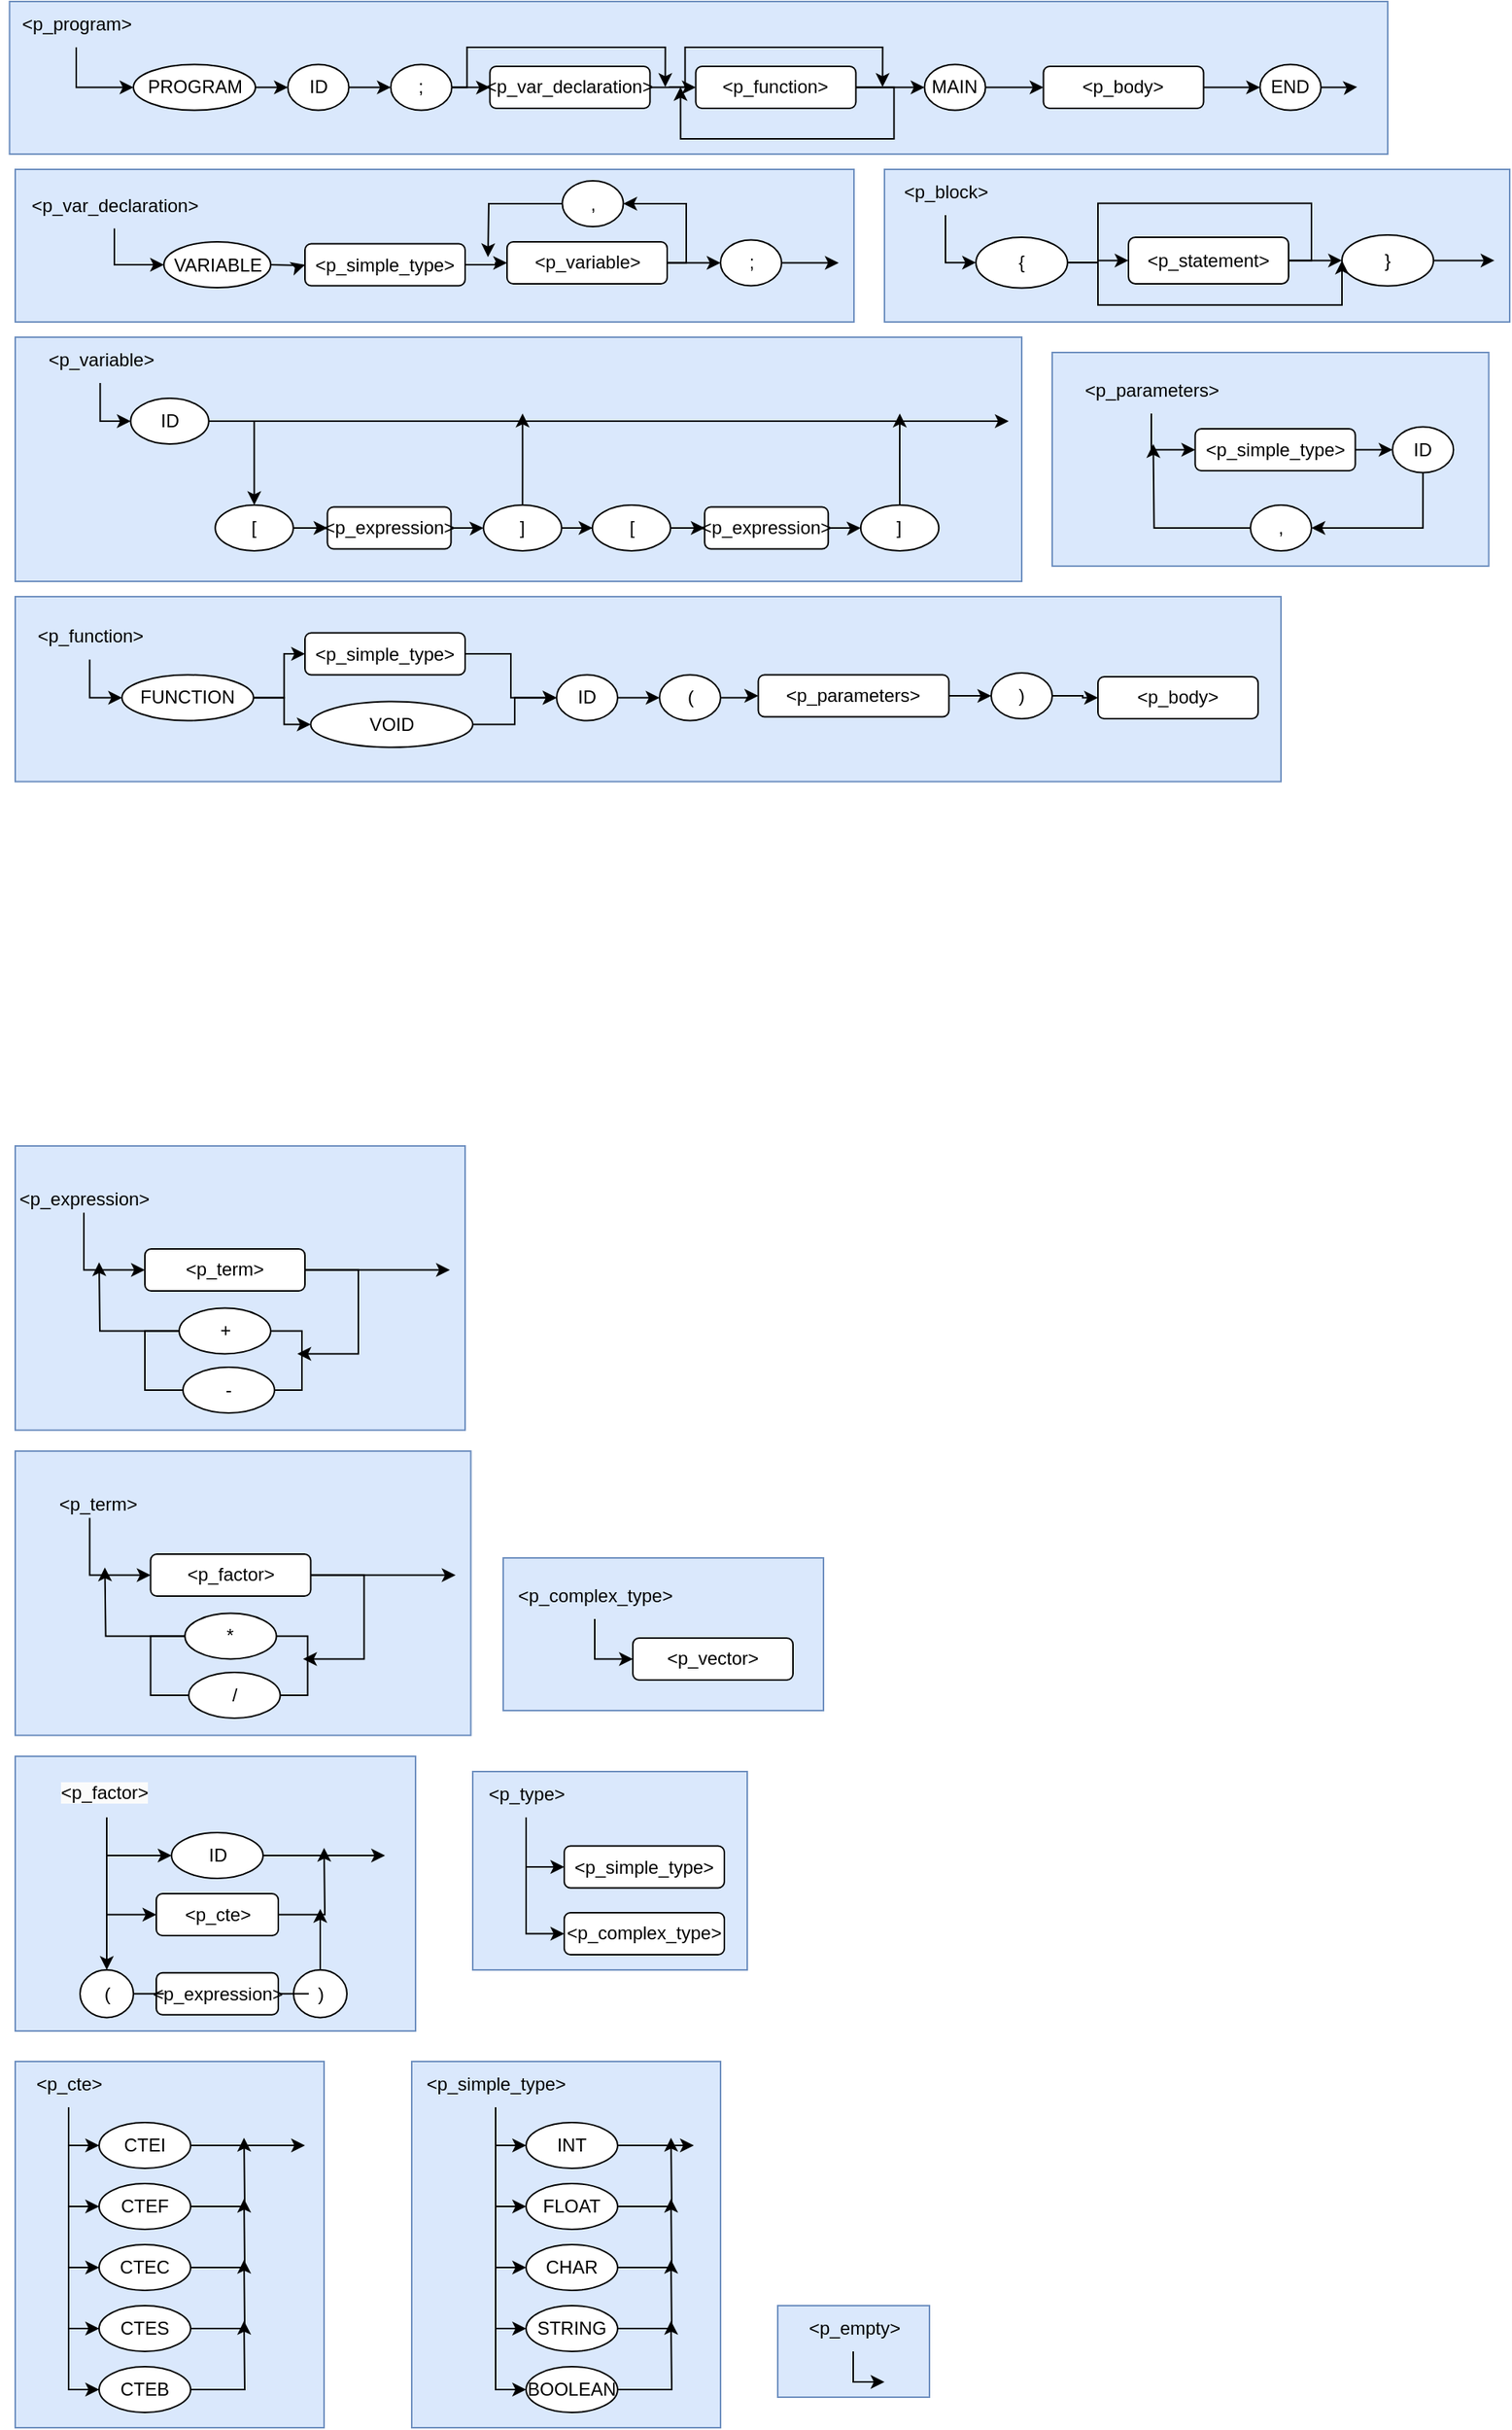 <mxfile version="21.2.1" type="device">
  <diagram name="Page-1" id="PkPkcPsdm3YvoPZqW9ZE">
    <mxGraphModel dx="4104" dy="1227" grid="1" gridSize="10" guides="1" tooltips="1" connect="1" arrows="1" fold="1" page="1" pageScale="1" pageWidth="1200" pageHeight="1600" math="0" shadow="0">
      <root>
        <mxCell id="0" />
        <mxCell id="1" parent="0" />
        <mxCell id="wgL369HM5ECdO7fE-a8m-311" value="" style="group" parent="1" vertex="1" connectable="0">
          <mxGeometry x="-2380" y="1160" width="262.5" height="180" as="geometry" />
        </mxCell>
        <mxCell id="wgL369HM5ECdO7fE-a8m-309" value="" style="rounded=0;whiteSpace=wrap;html=1;fillColor=#dae8fc;strokeColor=#6c8ebf;" parent="wgL369HM5ECdO7fE-a8m-311" vertex="1">
          <mxGeometry width="262.5" height="180" as="geometry" />
        </mxCell>
        <mxCell id="wgL369HM5ECdO7fE-a8m-200" value="(" style="ellipse;whiteSpace=wrap;html=1;" parent="wgL369HM5ECdO7fE-a8m-311" vertex="1">
          <mxGeometry x="42.5" y="140" width="35" height="31.25" as="geometry" />
        </mxCell>
        <mxCell id="wgL369HM5ECdO7fE-a8m-256" style="edgeStyle=orthogonalEdgeStyle;rounded=0;orthogonalLoop=1;jettySize=auto;html=1;" parent="wgL369HM5ECdO7fE-a8m-311" source="wgL369HM5ECdO7fE-a8m-220" target="wgL369HM5ECdO7fE-a8m-200" edge="1">
          <mxGeometry relative="1" as="geometry" />
        </mxCell>
        <mxCell id="wgL369HM5ECdO7fE-a8m-220" value="&lt;span style=&quot;color: rgb(0, 0, 0); font-family: Helvetica; font-size: 12px; font-style: normal; font-variant-ligatures: normal; font-variant-caps: normal; font-weight: 400; letter-spacing: normal; orphans: 2; text-align: center; text-indent: 0px; text-transform: none; widows: 2; word-spacing: 0px; -webkit-text-stroke-width: 0px; background-color: rgb(251, 251, 251); text-decoration-thickness: initial; text-decoration-style: initial; text-decoration-color: initial; float: none; display: inline !important;&quot;&gt;&amp;lt;p_factor&amp;gt;&lt;/span&gt;" style="text;whiteSpace=wrap;html=1;" parent="wgL369HM5ECdO7fE-a8m-311" vertex="1">
          <mxGeometry x="27.5" y="10" width="65" height="30" as="geometry" />
        </mxCell>
        <mxCell id="wgL369HM5ECdO7fE-a8m-263" style="edgeStyle=orthogonalEdgeStyle;rounded=0;orthogonalLoop=1;jettySize=auto;html=1;" parent="wgL369HM5ECdO7fE-a8m-311" source="wgL369HM5ECdO7fE-a8m-222" edge="1">
          <mxGeometry relative="1" as="geometry">
            <mxPoint x="202.5" y="60" as="targetPoint" />
          </mxGeometry>
        </mxCell>
        <mxCell id="wgL369HM5ECdO7fE-a8m-222" value="&amp;lt;p_cte&amp;gt;" style="rounded=1;whiteSpace=wrap;html=1;" parent="wgL369HM5ECdO7fE-a8m-311" vertex="1">
          <mxGeometry x="92.5" y="90" width="80" height="27.5" as="geometry" />
        </mxCell>
        <mxCell id="wgL369HM5ECdO7fE-a8m-224" style="edgeStyle=orthogonalEdgeStyle;rounded=0;orthogonalLoop=1;jettySize=auto;html=1;entryX=0;entryY=0.5;entryDx=0;entryDy=0;" parent="wgL369HM5ECdO7fE-a8m-311" source="wgL369HM5ECdO7fE-a8m-220" target="wgL369HM5ECdO7fE-a8m-222" edge="1">
          <mxGeometry relative="1" as="geometry" />
        </mxCell>
        <mxCell id="wgL369HM5ECdO7fE-a8m-251" style="edgeStyle=orthogonalEdgeStyle;rounded=0;orthogonalLoop=1;jettySize=auto;html=1;" parent="wgL369HM5ECdO7fE-a8m-311" source="wgL369HM5ECdO7fE-a8m-247" edge="1">
          <mxGeometry relative="1" as="geometry">
            <mxPoint x="242.5" y="65" as="targetPoint" />
          </mxGeometry>
        </mxCell>
        <mxCell id="wgL369HM5ECdO7fE-a8m-247" value="ID" style="ellipse;whiteSpace=wrap;html=1;" parent="wgL369HM5ECdO7fE-a8m-311" vertex="1">
          <mxGeometry x="102.5" y="50" width="60" height="30" as="geometry" />
        </mxCell>
        <mxCell id="wgL369HM5ECdO7fE-a8m-248" style="edgeStyle=orthogonalEdgeStyle;rounded=0;orthogonalLoop=1;jettySize=auto;html=1;exitX=0.5;exitY=1;exitDx=0;exitDy=0;entryX=0;entryY=0.5;entryDx=0;entryDy=0;" parent="wgL369HM5ECdO7fE-a8m-311" source="wgL369HM5ECdO7fE-a8m-220" target="wgL369HM5ECdO7fE-a8m-247" edge="1">
          <mxGeometry relative="1" as="geometry" />
        </mxCell>
        <mxCell id="wgL369HM5ECdO7fE-a8m-249" value="&amp;lt;p_expression&amp;gt;" style="rounded=1;whiteSpace=wrap;html=1;" parent="wgL369HM5ECdO7fE-a8m-311" vertex="1">
          <mxGeometry x="92.5" y="141.88" width="80" height="27.5" as="geometry" />
        </mxCell>
        <mxCell id="wgL369HM5ECdO7fE-a8m-257" style="edgeStyle=orthogonalEdgeStyle;rounded=0;orthogonalLoop=1;jettySize=auto;html=1;entryX=0;entryY=0.5;entryDx=0;entryDy=0;endArrow=none;endFill=0;" parent="wgL369HM5ECdO7fE-a8m-311" source="wgL369HM5ECdO7fE-a8m-200" target="wgL369HM5ECdO7fE-a8m-249" edge="1">
          <mxGeometry relative="1" as="geometry" />
        </mxCell>
        <mxCell id="wgL369HM5ECdO7fE-a8m-264" style="edgeStyle=orthogonalEdgeStyle;rounded=0;orthogonalLoop=1;jettySize=auto;html=1;" parent="wgL369HM5ECdO7fE-a8m-311" source="wgL369HM5ECdO7fE-a8m-255" edge="1">
          <mxGeometry relative="1" as="geometry">
            <mxPoint x="200" y="100" as="targetPoint" />
          </mxGeometry>
        </mxCell>
        <mxCell id="wgL369HM5ECdO7fE-a8m-255" value=")" style="ellipse;whiteSpace=wrap;html=1;" parent="wgL369HM5ECdO7fE-a8m-311" vertex="1">
          <mxGeometry x="182.5" y="140" width="35" height="31.25" as="geometry" />
        </mxCell>
        <mxCell id="wgL369HM5ECdO7fE-a8m-261" style="edgeStyle=orthogonalEdgeStyle;rounded=0;orthogonalLoop=1;jettySize=auto;html=1;entryX=0;entryY=0.5;entryDx=0;entryDy=0;endArrow=none;endFill=0;" parent="wgL369HM5ECdO7fE-a8m-311" source="wgL369HM5ECdO7fE-a8m-249" target="wgL369HM5ECdO7fE-a8m-255" edge="1">
          <mxGeometry relative="1" as="geometry" />
        </mxCell>
        <mxCell id="HmtyADd9bvggswju7NMW-21" value="" style="group" parent="1" vertex="1" connectable="0">
          <mxGeometry x="-2060" y="1040" width="210" height="120" as="geometry" />
        </mxCell>
        <mxCell id="q9BfA_OA_zZqtC3AqU1K-202" value="" style="whiteSpace=wrap;html=1;fillColor=#dae8fc;strokeColor=#6c8ebf;" vertex="1" parent="HmtyADd9bvggswju7NMW-21">
          <mxGeometry y="-10" width="210" height="100" as="geometry" />
        </mxCell>
        <mxCell id="wgL369HM5ECdO7fE-a8m-115" value="&amp;lt;p_complex_type&amp;gt;" style="text;html=1;align=center;verticalAlign=middle;resizable=0;points=[];autosize=1;strokeColor=none;fillColor=none;" parent="HmtyADd9bvggswju7NMW-21" vertex="1">
          <mxGeometry width="120" height="30" as="geometry" />
        </mxCell>
        <mxCell id="wgL369HM5ECdO7fE-a8m-124" value="&amp;lt;p_vector&amp;gt;" style="rounded=1;whiteSpace=wrap;html=1;" parent="HmtyADd9bvggswju7NMW-21" vertex="1">
          <mxGeometry x="85" y="42.5" width="105" height="27.5" as="geometry" />
        </mxCell>
        <mxCell id="wgL369HM5ECdO7fE-a8m-125" style="edgeStyle=orthogonalEdgeStyle;rounded=0;orthogonalLoop=1;jettySize=auto;html=1;entryX=0;entryY=0.5;entryDx=0;entryDy=0;" parent="HmtyADd9bvggswju7NMW-21" source="wgL369HM5ECdO7fE-a8m-115" target="wgL369HM5ECdO7fE-a8m-124" edge="1">
          <mxGeometry relative="1" as="geometry" />
        </mxCell>
        <mxCell id="wgL369HM5ECdO7fE-a8m-227" value="" style="whiteSpace=wrap;html=1;fillColor=#dae8fc;strokeColor=#6c8ebf;" parent="1" vertex="1">
          <mxGeometry x="-2120" y="1360" width="202.5" height="240" as="geometry" />
        </mxCell>
        <mxCell id="wgL369HM5ECdO7fE-a8m-5" value="&amp;lt;p_simple_type&amp;gt;" style="text;html=1;align=center;verticalAlign=middle;resizable=1;points=[];autosize=1;strokeColor=none;fillColor=none;movable=1;rotatable=1;deletable=1;editable=1;locked=0;connectable=1;" parent="1" vertex="1">
          <mxGeometry x="-2120" y="1360" width="110" height="30" as="geometry" />
        </mxCell>
        <mxCell id="wgL369HM5ECdO7fE-a8m-41" style="edgeStyle=orthogonalEdgeStyle;rounded=0;orthogonalLoop=1;jettySize=auto;html=1;exitX=1;exitY=0.5;exitDx=0;exitDy=0;movable=1;resizable=1;rotatable=1;deletable=1;editable=1;locked=0;connectable=1;" parent="1" source="wgL369HM5ECdO7fE-a8m-6" edge="1">
          <mxGeometry relative="1" as="geometry">
            <mxPoint x="-1935" y="1415" as="targetPoint" />
          </mxGeometry>
        </mxCell>
        <mxCell id="wgL369HM5ECdO7fE-a8m-6" value="INT" style="ellipse;whiteSpace=wrap;html=1;movable=1;resizable=1;rotatable=1;deletable=1;editable=1;locked=0;connectable=1;" parent="1" vertex="1">
          <mxGeometry x="-2045" y="1400" width="60" height="30" as="geometry" />
        </mxCell>
        <mxCell id="wgL369HM5ECdO7fE-a8m-10" style="edgeStyle=orthogonalEdgeStyle;rounded=0;orthogonalLoop=1;jettySize=auto;html=1;entryX=0;entryY=0.5;entryDx=0;entryDy=0;movable=1;resizable=1;rotatable=1;deletable=1;editable=1;locked=0;connectable=1;" parent="1" source="wgL369HM5ECdO7fE-a8m-5" target="wgL369HM5ECdO7fE-a8m-6" edge="1">
          <mxGeometry relative="1" as="geometry" />
        </mxCell>
        <mxCell id="wgL369HM5ECdO7fE-a8m-113" style="edgeStyle=orthogonalEdgeStyle;rounded=0;orthogonalLoop=1;jettySize=auto;html=1;movable=1;resizable=1;rotatable=1;deletable=1;editable=1;locked=0;connectable=1;" parent="1" source="wgL369HM5ECdO7fE-a8m-7" edge="1">
          <mxGeometry relative="1" as="geometry">
            <mxPoint x="-1950" y="1410" as="targetPoint" />
          </mxGeometry>
        </mxCell>
        <mxCell id="wgL369HM5ECdO7fE-a8m-7" value="FLOAT" style="ellipse;whiteSpace=wrap;html=1;movable=1;resizable=1;rotatable=1;deletable=1;editable=1;locked=0;connectable=1;" parent="1" vertex="1">
          <mxGeometry x="-2045" y="1440" width="60" height="30" as="geometry" />
        </mxCell>
        <mxCell id="wgL369HM5ECdO7fE-a8m-11" style="edgeStyle=orthogonalEdgeStyle;rounded=0;orthogonalLoop=1;jettySize=auto;html=1;entryX=0;entryY=0.5;entryDx=0;entryDy=0;movable=1;resizable=1;rotatable=1;deletable=1;editable=1;locked=0;connectable=1;" parent="1" source="wgL369HM5ECdO7fE-a8m-5" target="wgL369HM5ECdO7fE-a8m-7" edge="1">
          <mxGeometry relative="1" as="geometry" />
        </mxCell>
        <mxCell id="wgL369HM5ECdO7fE-a8m-114" style="edgeStyle=orthogonalEdgeStyle;rounded=0;orthogonalLoop=1;jettySize=auto;html=1;movable=1;resizable=1;rotatable=1;deletable=1;editable=1;locked=0;connectable=1;" parent="1" source="wgL369HM5ECdO7fE-a8m-8" edge="1">
          <mxGeometry relative="1" as="geometry">
            <mxPoint x="-1950" y="1450" as="targetPoint" />
          </mxGeometry>
        </mxCell>
        <mxCell id="wgL369HM5ECdO7fE-a8m-8" value="CHAR" style="ellipse;whiteSpace=wrap;html=1;movable=1;resizable=1;rotatable=1;deletable=1;editable=1;locked=0;connectable=1;" parent="1" vertex="1">
          <mxGeometry x="-2045" y="1480" width="60" height="30" as="geometry" />
        </mxCell>
        <mxCell id="wgL369HM5ECdO7fE-a8m-12" style="edgeStyle=orthogonalEdgeStyle;rounded=0;orthogonalLoop=1;jettySize=auto;html=1;entryX=0;entryY=0.5;entryDx=0;entryDy=0;movable=1;resizable=1;rotatable=1;deletable=1;editable=1;locked=0;connectable=1;" parent="1" source="wgL369HM5ECdO7fE-a8m-5" target="wgL369HM5ECdO7fE-a8m-8" edge="1">
          <mxGeometry relative="1" as="geometry" />
        </mxCell>
        <mxCell id="wgL369HM5ECdO7fE-a8m-111" style="edgeStyle=orthogonalEdgeStyle;rounded=0;orthogonalLoop=1;jettySize=auto;html=1;exitX=1;exitY=0.5;exitDx=0;exitDy=0;movable=1;resizable=1;rotatable=1;deletable=1;editable=1;locked=0;connectable=1;" parent="1" source="wgL369HM5ECdO7fE-a8m-107" edge="1">
          <mxGeometry relative="1" as="geometry">
            <mxPoint x="-1950" y="1490" as="targetPoint" />
          </mxGeometry>
        </mxCell>
        <mxCell id="wgL369HM5ECdO7fE-a8m-107" value="STRING" style="ellipse;whiteSpace=wrap;html=1;movable=1;resizable=1;rotatable=1;deletable=1;editable=1;locked=0;connectable=1;" parent="1" vertex="1">
          <mxGeometry x="-2045" y="1520" width="60" height="30" as="geometry" />
        </mxCell>
        <mxCell id="wgL369HM5ECdO7fE-a8m-109" style="edgeStyle=orthogonalEdgeStyle;rounded=0;orthogonalLoop=1;jettySize=auto;html=1;entryX=0;entryY=0.5;entryDx=0;entryDy=0;movable=1;resizable=1;rotatable=1;deletable=1;editable=1;locked=0;connectable=1;" parent="1" source="wgL369HM5ECdO7fE-a8m-5" target="wgL369HM5ECdO7fE-a8m-107" edge="1">
          <mxGeometry relative="1" as="geometry" />
        </mxCell>
        <mxCell id="wgL369HM5ECdO7fE-a8m-112" style="edgeStyle=orthogonalEdgeStyle;rounded=0;orthogonalLoop=1;jettySize=auto;html=1;movable=1;resizable=1;rotatable=1;deletable=1;editable=1;locked=0;connectable=1;" parent="1" source="wgL369HM5ECdO7fE-a8m-108" edge="1">
          <mxGeometry relative="1" as="geometry">
            <mxPoint x="-1950" y="1530" as="targetPoint" />
          </mxGeometry>
        </mxCell>
        <mxCell id="wgL369HM5ECdO7fE-a8m-108" value="BOOLEAN" style="ellipse;whiteSpace=wrap;html=1;movable=1;resizable=1;rotatable=1;deletable=1;editable=1;locked=0;connectable=1;" parent="1" vertex="1">
          <mxGeometry x="-2045" y="1560" width="60" height="30" as="geometry" />
        </mxCell>
        <mxCell id="wgL369HM5ECdO7fE-a8m-128" style="edgeStyle=orthogonalEdgeStyle;rounded=0;orthogonalLoop=1;jettySize=auto;html=1;entryX=0;entryY=0.5;entryDx=0;entryDy=0;movable=1;resizable=1;rotatable=1;deletable=1;editable=1;locked=0;connectable=1;" parent="1" source="wgL369HM5ECdO7fE-a8m-5" target="wgL369HM5ECdO7fE-a8m-108" edge="1">
          <mxGeometry relative="1" as="geometry" />
        </mxCell>
        <mxCell id="IAqsvyEQFpxWH6oGdPEo-30" value="" style="group" parent="1" vertex="1" connectable="0">
          <mxGeometry x="-1880" y="1520" width="99.5" height="60" as="geometry" />
        </mxCell>
        <mxCell id="IAqsvyEQFpxWH6oGdPEo-29" value="" style="whiteSpace=wrap;html=1;fillColor=#dae8fc;strokeColor=#6c8ebf;" parent="IAqsvyEQFpxWH6oGdPEo-30" vertex="1">
          <mxGeometry width="99.5" height="60" as="geometry" />
        </mxCell>
        <mxCell id="IAqsvyEQFpxWH6oGdPEo-26" style="edgeStyle=orthogonalEdgeStyle;rounded=0;orthogonalLoop=1;jettySize=auto;html=1;" parent="IAqsvyEQFpxWH6oGdPEo-30" source="IAqsvyEQFpxWH6oGdPEo-3" edge="1">
          <mxGeometry relative="1" as="geometry">
            <mxPoint x="69.5" y="50" as="targetPoint" />
          </mxGeometry>
        </mxCell>
        <mxCell id="IAqsvyEQFpxWH6oGdPEo-3" value="&amp;lt;p_empty&amp;gt;" style="text;html=1;align=center;verticalAlign=middle;resizable=0;points=[];autosize=1;strokeColor=none;fillColor=none;" parent="IAqsvyEQFpxWH6oGdPEo-30" vertex="1">
          <mxGeometry x="9.5" width="80" height="30" as="geometry" />
        </mxCell>
        <mxCell id="wgL369HM5ECdO7fE-a8m-307" value="" style="rounded=0;whiteSpace=wrap;html=1;fillColor=#dae8fc;strokeColor=#6c8ebf;" parent="1" vertex="1">
          <mxGeometry x="-2380" y="960" width="298.75" height="186.25" as="geometry" />
        </mxCell>
        <mxCell id="wgL369HM5ECdO7fE-a8m-285" style="edgeStyle=orthogonalEdgeStyle;rounded=0;orthogonalLoop=1;jettySize=auto;html=1;" parent="1" source="wgL369HM5ECdO7fE-a8m-287" edge="1">
          <mxGeometry relative="1" as="geometry">
            <mxPoint x="-2091.24" y="1041.25" as="targetPoint" />
          </mxGeometry>
        </mxCell>
        <mxCell id="wgL369HM5ECdO7fE-a8m-286" style="edgeStyle=orthogonalEdgeStyle;rounded=0;orthogonalLoop=1;jettySize=auto;html=1;" parent="1" source="wgL369HM5ECdO7fE-a8m-287" edge="1">
          <mxGeometry relative="1" as="geometry">
            <mxPoint x="-2191.25" y="1096.25" as="targetPoint" />
            <Array as="points">
              <mxPoint x="-2151.25" y="1041.25" />
              <mxPoint x="-2151.25" y="1096.25" />
            </Array>
          </mxGeometry>
        </mxCell>
        <mxCell id="wgL369HM5ECdO7fE-a8m-287" value="&amp;lt;p_factor&amp;gt;" style="rounded=1;whiteSpace=wrap;html=1;" parent="1" vertex="1">
          <mxGeometry x="-2291.25" y="1027.5" width="105" height="27.5" as="geometry" />
        </mxCell>
        <mxCell id="wgL369HM5ECdO7fE-a8m-283" style="edgeStyle=orthogonalEdgeStyle;rounded=0;orthogonalLoop=1;jettySize=auto;html=1;entryX=0;entryY=0.5;entryDx=0;entryDy=0;" parent="1" target="wgL369HM5ECdO7fE-a8m-287" edge="1">
          <mxGeometry relative="1" as="geometry">
            <Array as="points">
              <mxPoint x="-2331.25" y="1041.25" />
            </Array>
            <mxPoint x="-2331.2" y="1003.75" as="sourcePoint" />
          </mxGeometry>
        </mxCell>
        <mxCell id="wgL369HM5ECdO7fE-a8m-289" value="/" style="ellipse;whiteSpace=wrap;html=1;" parent="1" vertex="1">
          <mxGeometry x="-2266.25" y="1105" width="60" height="30" as="geometry" />
        </mxCell>
        <mxCell id="wgL369HM5ECdO7fE-a8m-290" style="edgeStyle=orthogonalEdgeStyle;rounded=0;orthogonalLoop=1;jettySize=auto;html=1;entryX=0;entryY=0.5;entryDx=0;entryDy=0;endArrow=none;endFill=0;" parent="1" source="wgL369HM5ECdO7fE-a8m-292" target="wgL369HM5ECdO7fE-a8m-289" edge="1">
          <mxGeometry relative="1" as="geometry">
            <Array as="points">
              <mxPoint x="-2291.25" y="1081.25" />
              <mxPoint x="-2291.25" y="1120.25" />
            </Array>
          </mxGeometry>
        </mxCell>
        <mxCell id="wgL369HM5ECdO7fE-a8m-291" style="edgeStyle=orthogonalEdgeStyle;rounded=0;orthogonalLoop=1;jettySize=auto;html=1;" parent="1" source="wgL369HM5ECdO7fE-a8m-292" edge="1">
          <mxGeometry relative="1" as="geometry">
            <mxPoint x="-2321.25" y="1036.25" as="targetPoint" />
          </mxGeometry>
        </mxCell>
        <mxCell id="wgL369HM5ECdO7fE-a8m-292" value="*" style="ellipse;whiteSpace=wrap;html=1;" parent="1" vertex="1">
          <mxGeometry x="-2268.75" y="1066.25" width="60" height="30" as="geometry" />
        </mxCell>
        <mxCell id="wgL369HM5ECdO7fE-a8m-288" style="edgeStyle=orthogonalEdgeStyle;rounded=0;orthogonalLoop=1;jettySize=auto;html=1;entryX=1;entryY=0.5;entryDx=0;entryDy=0;endArrow=none;endFill=0;" parent="1" source="wgL369HM5ECdO7fE-a8m-289" target="wgL369HM5ECdO7fE-a8m-292" edge="1">
          <mxGeometry relative="1" as="geometry">
            <Array as="points">
              <mxPoint x="-2188.25" y="1120.25" />
              <mxPoint x="-2188.25" y="1081.25" />
            </Array>
          </mxGeometry>
        </mxCell>
        <mxCell id="wgL369HM5ECdO7fE-a8m-226" value="" style="whiteSpace=wrap;html=1;fillColor=#dae8fc;strokeColor=#6c8ebf;" parent="1" vertex="1">
          <mxGeometry x="-2380" y="1360" width="202.5" height="240" as="geometry" />
        </mxCell>
        <mxCell id="wgL369HM5ECdO7fE-a8m-206" value="&amp;lt;p_cte&amp;gt;" style="text;html=1;align=center;verticalAlign=middle;resizable=1;points=[];autosize=1;strokeColor=none;fillColor=none;movable=1;rotatable=1;deletable=1;editable=1;locked=0;connectable=1;container=0;" parent="1" vertex="1">
          <mxGeometry x="-2380" y="1360" width="70" height="30" as="geometry" />
        </mxCell>
        <mxCell id="wgL369HM5ECdO7fE-a8m-216" style="edgeStyle=orthogonalEdgeStyle;rounded=0;orthogonalLoop=1;jettySize=auto;html=1;movable=1;resizable=1;rotatable=1;deletable=1;editable=1;locked=0;connectable=1;" parent="1" source="wgL369HM5ECdO7fE-a8m-207" edge="1">
          <mxGeometry relative="1" as="geometry">
            <mxPoint x="-2190" y="1415" as="targetPoint" />
          </mxGeometry>
        </mxCell>
        <mxCell id="wgL369HM5ECdO7fE-a8m-207" value="CTEI" style="ellipse;whiteSpace=wrap;html=1;movable=1;resizable=1;rotatable=1;deletable=1;editable=1;locked=0;connectable=1;container=0;" parent="1" vertex="1">
          <mxGeometry x="-2325" y="1400" width="60" height="30" as="geometry" />
        </mxCell>
        <mxCell id="wgL369HM5ECdO7fE-a8m-201" style="edgeStyle=orthogonalEdgeStyle;rounded=0;orthogonalLoop=1;jettySize=auto;html=1;entryX=0;entryY=0.5;entryDx=0;entryDy=0;movable=1;resizable=1;rotatable=1;deletable=1;editable=1;locked=0;connectable=1;" parent="1" source="wgL369HM5ECdO7fE-a8m-206" target="wgL369HM5ECdO7fE-a8m-207" edge="1">
          <mxGeometry relative="1" as="geometry" />
        </mxCell>
        <mxCell id="wgL369HM5ECdO7fE-a8m-208" style="edgeStyle=orthogonalEdgeStyle;rounded=0;orthogonalLoop=1;jettySize=auto;html=1;movable=1;resizable=1;rotatable=1;deletable=1;editable=1;locked=0;connectable=1;" parent="1" source="wgL369HM5ECdO7fE-a8m-209" edge="1">
          <mxGeometry relative="1" as="geometry">
            <mxPoint x="-2230" y="1410" as="targetPoint" />
          </mxGeometry>
        </mxCell>
        <mxCell id="wgL369HM5ECdO7fE-a8m-209" value="CTEF" style="ellipse;whiteSpace=wrap;html=1;movable=1;resizable=1;rotatable=1;deletable=1;editable=1;locked=0;connectable=1;container=0;" parent="1" vertex="1">
          <mxGeometry x="-2325" y="1440" width="60" height="30" as="geometry" />
        </mxCell>
        <mxCell id="wgL369HM5ECdO7fE-a8m-202" style="edgeStyle=orthogonalEdgeStyle;rounded=0;orthogonalLoop=1;jettySize=auto;html=1;entryX=0;entryY=0.5;entryDx=0;entryDy=0;movable=1;resizable=1;rotatable=1;deletable=1;editable=1;locked=0;connectable=1;" parent="1" source="wgL369HM5ECdO7fE-a8m-206" target="wgL369HM5ECdO7fE-a8m-209" edge="1">
          <mxGeometry relative="1" as="geometry" />
        </mxCell>
        <mxCell id="wgL369HM5ECdO7fE-a8m-210" style="edgeStyle=orthogonalEdgeStyle;rounded=0;orthogonalLoop=1;jettySize=auto;html=1;movable=1;resizable=1;rotatable=1;deletable=1;editable=1;locked=0;connectable=1;" parent="1" source="wgL369HM5ECdO7fE-a8m-211" edge="1">
          <mxGeometry relative="1" as="geometry">
            <mxPoint x="-2230" y="1450" as="targetPoint" />
          </mxGeometry>
        </mxCell>
        <mxCell id="wgL369HM5ECdO7fE-a8m-211" value="CTEC" style="ellipse;whiteSpace=wrap;html=1;movable=1;resizable=1;rotatable=1;deletable=1;editable=1;locked=0;connectable=1;container=0;" parent="1" vertex="1">
          <mxGeometry x="-2325" y="1480" width="60" height="30" as="geometry" />
        </mxCell>
        <mxCell id="wgL369HM5ECdO7fE-a8m-203" style="edgeStyle=orthogonalEdgeStyle;rounded=0;orthogonalLoop=1;jettySize=auto;html=1;entryX=0;entryY=0.5;entryDx=0;entryDy=0;movable=1;resizable=1;rotatable=1;deletable=1;editable=1;locked=0;connectable=1;" parent="1" source="wgL369HM5ECdO7fE-a8m-206" target="wgL369HM5ECdO7fE-a8m-211" edge="1">
          <mxGeometry relative="1" as="geometry" />
        </mxCell>
        <mxCell id="wgL369HM5ECdO7fE-a8m-212" style="edgeStyle=orthogonalEdgeStyle;rounded=0;orthogonalLoop=1;jettySize=auto;html=1;exitX=1;exitY=0.5;exitDx=0;exitDy=0;movable=1;resizable=1;rotatable=1;deletable=1;editable=1;locked=0;connectable=1;" parent="1" source="wgL369HM5ECdO7fE-a8m-213" edge="1">
          <mxGeometry relative="1" as="geometry">
            <mxPoint x="-2230" y="1490" as="targetPoint" />
          </mxGeometry>
        </mxCell>
        <mxCell id="wgL369HM5ECdO7fE-a8m-213" value="CTES" style="ellipse;whiteSpace=wrap;html=1;movable=1;resizable=1;rotatable=1;deletable=1;editable=1;locked=0;connectable=1;container=0;" parent="1" vertex="1">
          <mxGeometry x="-2325" y="1520" width="60" height="30" as="geometry" />
        </mxCell>
        <mxCell id="wgL369HM5ECdO7fE-a8m-204" style="edgeStyle=orthogonalEdgeStyle;rounded=0;orthogonalLoop=1;jettySize=auto;html=1;entryX=0;entryY=0.5;entryDx=0;entryDy=0;movable=1;resizable=1;rotatable=1;deletable=1;editable=1;locked=0;connectable=1;" parent="1" source="wgL369HM5ECdO7fE-a8m-206" target="wgL369HM5ECdO7fE-a8m-213" edge="1">
          <mxGeometry relative="1" as="geometry" />
        </mxCell>
        <mxCell id="wgL369HM5ECdO7fE-a8m-214" style="edgeStyle=orthogonalEdgeStyle;rounded=0;orthogonalLoop=1;jettySize=auto;html=1;movable=1;resizable=1;rotatable=1;deletable=1;editable=1;locked=0;connectable=1;" parent="1" source="wgL369HM5ECdO7fE-a8m-215" edge="1">
          <mxGeometry relative="1" as="geometry">
            <mxPoint x="-2230" y="1530" as="targetPoint" />
          </mxGeometry>
        </mxCell>
        <mxCell id="wgL369HM5ECdO7fE-a8m-215" value="CTEB" style="ellipse;whiteSpace=wrap;html=1;movable=1;resizable=1;rotatable=1;deletable=1;editable=1;locked=0;connectable=1;container=0;" parent="1" vertex="1">
          <mxGeometry x="-2325" y="1560" width="60" height="30" as="geometry" />
        </mxCell>
        <mxCell id="wgL369HM5ECdO7fE-a8m-205" style="edgeStyle=orthogonalEdgeStyle;rounded=0;orthogonalLoop=1;jettySize=auto;html=1;entryX=0;entryY=0.5;entryDx=0;entryDy=0;movable=1;resizable=1;rotatable=1;deletable=1;editable=1;locked=0;connectable=1;" parent="1" source="wgL369HM5ECdO7fE-a8m-206" target="wgL369HM5ECdO7fE-a8m-215" edge="1">
          <mxGeometry relative="1" as="geometry" />
        </mxCell>
        <mxCell id="q9BfA_OA_zZqtC3AqU1K-2" value="&amp;lt;p_term&amp;gt;" style="text;html=1;align=center;verticalAlign=middle;resizable=1;points=[];autosize=1;strokeColor=none;fillColor=none;movable=1;rotatable=1;deletable=1;editable=1;locked=0;connectable=1;container=0;" vertex="1" parent="1">
          <mxGeometry x="-2361.25" y="980" width="70" height="30" as="geometry" />
        </mxCell>
        <mxCell id="wgL369HM5ECdO7fE-a8m-293" value="" style="rounded=0;whiteSpace=wrap;html=1;fillColor=#dae8fc;strokeColor=#6c8ebf;" parent="1" vertex="1">
          <mxGeometry x="-2380" y="760.0" width="295" height="186.25" as="geometry" />
        </mxCell>
        <mxCell id="wgL369HM5ECdO7fE-a8m-166" style="edgeStyle=orthogonalEdgeStyle;rounded=0;orthogonalLoop=1;jettySize=auto;html=1;" parent="1" source="wgL369HM5ECdO7fE-a8m-140" edge="1">
          <mxGeometry relative="1" as="geometry">
            <mxPoint x="-2094.99" y="841.25" as="targetPoint" />
          </mxGeometry>
        </mxCell>
        <mxCell id="wgL369HM5ECdO7fE-a8m-180" style="edgeStyle=orthogonalEdgeStyle;rounded=0;orthogonalLoop=1;jettySize=auto;html=1;" parent="1" source="wgL369HM5ECdO7fE-a8m-140" edge="1">
          <mxGeometry relative="1" as="geometry">
            <mxPoint x="-2195" y="896.25" as="targetPoint" />
            <Array as="points">
              <mxPoint x="-2155" y="841.25" />
              <mxPoint x="-2155" y="896.25" />
            </Array>
          </mxGeometry>
        </mxCell>
        <mxCell id="wgL369HM5ECdO7fE-a8m-140" value="&amp;lt;p_term&amp;gt;" style="rounded=1;whiteSpace=wrap;html=1;" parent="1" vertex="1">
          <mxGeometry x="-2295" y="827.5" width="105" height="27.5" as="geometry" />
        </mxCell>
        <mxCell id="wgL369HM5ECdO7fE-a8m-144" style="edgeStyle=orthogonalEdgeStyle;rounded=0;orthogonalLoop=1;jettySize=auto;html=1;entryX=0;entryY=0.5;entryDx=0;entryDy=0;" parent="1" target="wgL369HM5ECdO7fE-a8m-140" edge="1">
          <mxGeometry relative="1" as="geometry">
            <Array as="points">
              <mxPoint x="-2335" y="841.25" />
            </Array>
            <mxPoint x="-2335" y="803.75" as="sourcePoint" />
          </mxGeometry>
        </mxCell>
        <mxCell id="wgL369HM5ECdO7fE-a8m-143" value="-" style="ellipse;whiteSpace=wrap;html=1;" parent="1" vertex="1">
          <mxGeometry x="-2270" y="905.0" width="60" height="30" as="geometry" />
        </mxCell>
        <mxCell id="wgL369HM5ECdO7fE-a8m-178" style="edgeStyle=orthogonalEdgeStyle;rounded=0;orthogonalLoop=1;jettySize=auto;html=1;entryX=0;entryY=0.5;entryDx=0;entryDy=0;endArrow=none;endFill=0;" parent="1" source="wgL369HM5ECdO7fE-a8m-141" target="wgL369HM5ECdO7fE-a8m-143" edge="1">
          <mxGeometry relative="1" as="geometry">
            <Array as="points">
              <mxPoint x="-2295" y="881.25" />
              <mxPoint x="-2295" y="920.25" />
            </Array>
          </mxGeometry>
        </mxCell>
        <mxCell id="wgL369HM5ECdO7fE-a8m-196" style="edgeStyle=orthogonalEdgeStyle;rounded=0;orthogonalLoop=1;jettySize=auto;html=1;" parent="1" source="wgL369HM5ECdO7fE-a8m-141" edge="1">
          <mxGeometry relative="1" as="geometry">
            <mxPoint x="-2325" y="836.25" as="targetPoint" />
          </mxGeometry>
        </mxCell>
        <mxCell id="wgL369HM5ECdO7fE-a8m-141" value="+" style="ellipse;whiteSpace=wrap;html=1;" parent="1" vertex="1">
          <mxGeometry x="-2272.5" y="866.25" width="60" height="30" as="geometry" />
        </mxCell>
        <mxCell id="wgL369HM5ECdO7fE-a8m-176" style="edgeStyle=orthogonalEdgeStyle;rounded=0;orthogonalLoop=1;jettySize=auto;html=1;entryX=1;entryY=0.5;entryDx=0;entryDy=0;endArrow=none;endFill=0;" parent="1" source="wgL369HM5ECdO7fE-a8m-143" target="wgL369HM5ECdO7fE-a8m-141" edge="1">
          <mxGeometry relative="1" as="geometry">
            <Array as="points">
              <mxPoint x="-2192" y="920.25" />
              <mxPoint x="-2192" y="881.25" />
            </Array>
          </mxGeometry>
        </mxCell>
        <mxCell id="q9BfA_OA_zZqtC3AqU1K-4" value="&amp;lt;p_expression&amp;gt;" style="text;html=1;align=center;verticalAlign=middle;resizable=1;points=[];autosize=1;strokeColor=none;fillColor=none;movable=1;rotatable=1;deletable=1;editable=1;locked=0;connectable=1;container=0;" vertex="1" parent="1">
          <mxGeometry x="-2390" y="780" width="110" height="30" as="geometry" />
        </mxCell>
        <mxCell id="q9BfA_OA_zZqtC3AqU1K-33" value="" style="group" vertex="1" connectable="0" parent="1">
          <mxGeometry x="-2390" y="10" width="960" height="100" as="geometry" />
        </mxCell>
        <mxCell id="q9BfA_OA_zZqtC3AqU1K-27" value="" style="rounded=0;whiteSpace=wrap;html=1;fillColor=#dae8fc;strokeColor=#6c8ebf;" vertex="1" parent="q9BfA_OA_zZqtC3AqU1K-33">
          <mxGeometry x="6.25" width="903.75" height="100" as="geometry" />
        </mxCell>
        <mxCell id="HmtyADd9bvggswju7NMW-12" value="PROGRAM" style="ellipse;whiteSpace=wrap;html=1;" parent="q9BfA_OA_zZqtC3AqU1K-33" vertex="1">
          <mxGeometry x="87.5" y="41.25" width="80" height="30" as="geometry" />
        </mxCell>
        <mxCell id="HmtyADd9bvggswju7NMW-17" value="&amp;lt;p_body&amp;gt;" style="rounded=1;whiteSpace=wrap;html=1;" parent="q9BfA_OA_zZqtC3AqU1K-33" vertex="1">
          <mxGeometry x="684.25" y="42.5" width="105" height="27.5" as="geometry" />
        </mxCell>
        <mxCell id="q9BfA_OA_zZqtC3AqU1K-5" value="ID" style="ellipse;whiteSpace=wrap;html=1;" vertex="1" parent="q9BfA_OA_zZqtC3AqU1K-33">
          <mxGeometry x="188.75" y="41.25" width="40" height="30" as="geometry" />
        </mxCell>
        <mxCell id="q9BfA_OA_zZqtC3AqU1K-15" style="edgeStyle=orthogonalEdgeStyle;rounded=0;orthogonalLoop=1;jettySize=auto;html=1;entryX=0;entryY=0.5;entryDx=0;entryDy=0;" edge="1" parent="q9BfA_OA_zZqtC3AqU1K-33" source="HmtyADd9bvggswju7NMW-12" target="q9BfA_OA_zZqtC3AqU1K-5">
          <mxGeometry relative="1" as="geometry" />
        </mxCell>
        <mxCell id="q9BfA_OA_zZqtC3AqU1K-23" style="edgeStyle=orthogonalEdgeStyle;rounded=0;orthogonalLoop=1;jettySize=auto;html=1;" edge="1" parent="q9BfA_OA_zZqtC3AqU1K-33" source="q9BfA_OA_zZqtC3AqU1K-6">
          <mxGeometry relative="1" as="geometry">
            <mxPoint x="436.25" y="56" as="targetPoint" />
            <Array as="points">
              <mxPoint x="306.25" y="56" />
              <mxPoint x="306.25" y="30" />
              <mxPoint x="436.25" y="30" />
            </Array>
          </mxGeometry>
        </mxCell>
        <mxCell id="q9BfA_OA_zZqtC3AqU1K-6" value=";" style="ellipse;whiteSpace=wrap;html=1;" vertex="1" parent="q9BfA_OA_zZqtC3AqU1K-33">
          <mxGeometry x="256.25" y="41.25" width="40" height="30" as="geometry" />
        </mxCell>
        <mxCell id="q9BfA_OA_zZqtC3AqU1K-16" style="edgeStyle=orthogonalEdgeStyle;rounded=0;orthogonalLoop=1;jettySize=auto;html=1;entryX=0;entryY=0.5;entryDx=0;entryDy=0;" edge="1" parent="q9BfA_OA_zZqtC3AqU1K-33" source="q9BfA_OA_zZqtC3AqU1K-5" target="q9BfA_OA_zZqtC3AqU1K-6">
          <mxGeometry relative="1" as="geometry" />
        </mxCell>
        <mxCell id="q9BfA_OA_zZqtC3AqU1K-9" value="&amp;lt;p_var_declaration&amp;gt;" style="rounded=1;whiteSpace=wrap;html=1;" vertex="1" parent="q9BfA_OA_zZqtC3AqU1K-33">
          <mxGeometry x="321.25" y="42.5" width="105" height="27.5" as="geometry" />
        </mxCell>
        <mxCell id="q9BfA_OA_zZqtC3AqU1K-17" style="edgeStyle=orthogonalEdgeStyle;rounded=0;orthogonalLoop=1;jettySize=auto;html=1;" edge="1" parent="q9BfA_OA_zZqtC3AqU1K-33" source="q9BfA_OA_zZqtC3AqU1K-6" target="q9BfA_OA_zZqtC3AqU1K-9">
          <mxGeometry relative="1" as="geometry" />
        </mxCell>
        <mxCell id="q9BfA_OA_zZqtC3AqU1K-25" style="edgeStyle=orthogonalEdgeStyle;rounded=0;orthogonalLoop=1;jettySize=auto;html=1;exitX=1;exitY=0.5;exitDx=0;exitDy=0;" edge="1" parent="q9BfA_OA_zZqtC3AqU1K-33" source="q9BfA_OA_zZqtC3AqU1K-13">
          <mxGeometry relative="1" as="geometry">
            <mxPoint x="446.25" y="56" as="targetPoint" />
            <Array as="points">
              <mxPoint x="586.25" y="56" />
              <mxPoint x="586.25" y="90" />
              <mxPoint x="446.25" y="90" />
            </Array>
          </mxGeometry>
        </mxCell>
        <mxCell id="q9BfA_OA_zZqtC3AqU1K-13" value="&amp;lt;p_function&amp;gt;" style="rounded=1;whiteSpace=wrap;html=1;" vertex="1" parent="q9BfA_OA_zZqtC3AqU1K-33">
          <mxGeometry x="456.25" y="42.5" width="105" height="27.5" as="geometry" />
        </mxCell>
        <mxCell id="q9BfA_OA_zZqtC3AqU1K-14" style="edgeStyle=orthogonalEdgeStyle;rounded=0;orthogonalLoop=1;jettySize=auto;html=1;entryX=0;entryY=0.5;entryDx=0;entryDy=0;" edge="1" parent="q9BfA_OA_zZqtC3AqU1K-33" source="q9BfA_OA_zZqtC3AqU1K-9" target="q9BfA_OA_zZqtC3AqU1K-13">
          <mxGeometry relative="1" as="geometry" />
        </mxCell>
        <mxCell id="q9BfA_OA_zZqtC3AqU1K-21" style="edgeStyle=orthogonalEdgeStyle;rounded=0;orthogonalLoop=1;jettySize=auto;html=1;entryX=0;entryY=0.5;entryDx=0;entryDy=0;" edge="1" parent="q9BfA_OA_zZqtC3AqU1K-33" source="q9BfA_OA_zZqtC3AqU1K-18" target="HmtyADd9bvggswju7NMW-17">
          <mxGeometry relative="1" as="geometry" />
        </mxCell>
        <mxCell id="q9BfA_OA_zZqtC3AqU1K-18" value="MAIN" style="ellipse;whiteSpace=wrap;html=1;" vertex="1" parent="q9BfA_OA_zZqtC3AqU1K-33">
          <mxGeometry x="606.25" y="41.25" width="40" height="30" as="geometry" />
        </mxCell>
        <mxCell id="q9BfA_OA_zZqtC3AqU1K-20" style="edgeStyle=orthogonalEdgeStyle;rounded=0;orthogonalLoop=1;jettySize=auto;html=1;entryX=0;entryY=0.5;entryDx=0;entryDy=0;" edge="1" parent="q9BfA_OA_zZqtC3AqU1K-33" source="q9BfA_OA_zZqtC3AqU1K-13" target="q9BfA_OA_zZqtC3AqU1K-18">
          <mxGeometry relative="1" as="geometry" />
        </mxCell>
        <mxCell id="q9BfA_OA_zZqtC3AqU1K-184" style="edgeStyle=orthogonalEdgeStyle;rounded=0;orthogonalLoop=1;jettySize=auto;html=1;" edge="1" parent="q9BfA_OA_zZqtC3AqU1K-33" source="q9BfA_OA_zZqtC3AqU1K-19">
          <mxGeometry relative="1" as="geometry">
            <mxPoint x="890" y="56" as="targetPoint" />
          </mxGeometry>
        </mxCell>
        <mxCell id="q9BfA_OA_zZqtC3AqU1K-19" value="END" style="ellipse;whiteSpace=wrap;html=1;" vertex="1" parent="q9BfA_OA_zZqtC3AqU1K-33">
          <mxGeometry x="826.25" y="41.25" width="40" height="30" as="geometry" />
        </mxCell>
        <mxCell id="q9BfA_OA_zZqtC3AqU1K-22" style="edgeStyle=orthogonalEdgeStyle;rounded=0;orthogonalLoop=1;jettySize=auto;html=1;entryX=0;entryY=0.5;entryDx=0;entryDy=0;" edge="1" parent="q9BfA_OA_zZqtC3AqU1K-33" source="HmtyADd9bvggswju7NMW-17" target="q9BfA_OA_zZqtC3AqU1K-19">
          <mxGeometry relative="1" as="geometry" />
        </mxCell>
        <mxCell id="q9BfA_OA_zZqtC3AqU1K-24" style="edgeStyle=orthogonalEdgeStyle;rounded=0;orthogonalLoop=1;jettySize=auto;html=1;" edge="1" parent="q9BfA_OA_zZqtC3AqU1K-33">
          <mxGeometry relative="1" as="geometry">
            <mxPoint x="578.75" y="56" as="targetPoint" />
            <mxPoint x="438.75" y="56" as="sourcePoint" />
            <Array as="points">
              <mxPoint x="449.25" y="56" />
              <mxPoint x="449.25" y="30" />
              <mxPoint x="579.25" y="30" />
            </Array>
          </mxGeometry>
        </mxCell>
        <mxCell id="HmtyADd9bvggswju7NMW-11" value="&amp;lt;p_program&lt;span style=&quot;background-color: initial;&quot;&gt;&amp;gt;&lt;/span&gt;" style="text;html=1;align=center;verticalAlign=middle;resizable=0;points=[];autosize=1;strokeColor=none;fillColor=none;" parent="q9BfA_OA_zZqtC3AqU1K-33" vertex="1">
          <mxGeometry width="100" height="30" as="geometry" />
        </mxCell>
        <mxCell id="q9BfA_OA_zZqtC3AqU1K-31" style="edgeStyle=orthogonalEdgeStyle;rounded=0;orthogonalLoop=1;jettySize=auto;html=1;entryX=0;entryY=0.5;entryDx=0;entryDy=0;" edge="1" parent="q9BfA_OA_zZqtC3AqU1K-33" source="HmtyADd9bvggswju7NMW-11" target="HmtyADd9bvggswju7NMW-12">
          <mxGeometry relative="1" as="geometry" />
        </mxCell>
        <mxCell id="q9BfA_OA_zZqtC3AqU1K-50" value="" style="group" vertex="1" connectable="0" parent="1">
          <mxGeometry x="-2380" y="120" width="550" height="100" as="geometry" />
        </mxCell>
        <mxCell id="q9BfA_OA_zZqtC3AqU1K-49" value="" style="rounded=0;whiteSpace=wrap;html=1;fillColor=#dae8fc;strokeColor=#6c8ebf;" vertex="1" parent="q9BfA_OA_zZqtC3AqU1K-50">
          <mxGeometry width="550" height="100" as="geometry" />
        </mxCell>
        <mxCell id="q9BfA_OA_zZqtC3AqU1K-34" value="&amp;lt;p_var_declaration&amp;gt;" style="text;html=1;align=center;verticalAlign=middle;resizable=0;points=[];autosize=1;strokeColor=none;fillColor=none;" vertex="1" parent="q9BfA_OA_zZqtC3AqU1K-50">
          <mxGeometry y="8.75" width="130" height="30" as="geometry" />
        </mxCell>
        <mxCell id="q9BfA_OA_zZqtC3AqU1K-37" style="edgeStyle=orthogonalEdgeStyle;rounded=0;orthogonalLoop=1;jettySize=auto;html=1;" edge="1" parent="q9BfA_OA_zZqtC3AqU1K-50" target="q9BfA_OA_zZqtC3AqU1K-36">
          <mxGeometry relative="1" as="geometry">
            <mxPoint x="167.5" y="62.5" as="sourcePoint" />
          </mxGeometry>
        </mxCell>
        <mxCell id="q9BfA_OA_zZqtC3AqU1K-35" value="VARIABLE" style="ellipse;whiteSpace=wrap;html=1;" vertex="1" parent="q9BfA_OA_zZqtC3AqU1K-50">
          <mxGeometry x="97.5" y="47.5" width="70" height="30" as="geometry" />
        </mxCell>
        <mxCell id="q9BfA_OA_zZqtC3AqU1K-48" style="edgeStyle=orthogonalEdgeStyle;rounded=0;orthogonalLoop=1;jettySize=auto;html=1;entryX=0;entryY=0.5;entryDx=0;entryDy=0;" edge="1" parent="q9BfA_OA_zZqtC3AqU1K-50" source="q9BfA_OA_zZqtC3AqU1K-34" target="q9BfA_OA_zZqtC3AqU1K-35">
          <mxGeometry relative="1" as="geometry" />
        </mxCell>
        <mxCell id="q9BfA_OA_zZqtC3AqU1K-36" value="&amp;lt;p_simple_type&amp;gt;" style="rounded=1;whiteSpace=wrap;html=1;" vertex="1" parent="q9BfA_OA_zZqtC3AqU1K-50">
          <mxGeometry x="190" y="48.75" width="105" height="27.5" as="geometry" />
        </mxCell>
        <mxCell id="q9BfA_OA_zZqtC3AqU1K-38" value="&amp;lt;p_variable&amp;gt;" style="rounded=1;whiteSpace=wrap;html=1;" vertex="1" parent="q9BfA_OA_zZqtC3AqU1K-50">
          <mxGeometry x="322.5" y="47.5" width="105" height="27.5" as="geometry" />
        </mxCell>
        <mxCell id="q9BfA_OA_zZqtC3AqU1K-39" style="edgeStyle=orthogonalEdgeStyle;rounded=0;orthogonalLoop=1;jettySize=auto;html=1;entryX=0;entryY=0.5;entryDx=0;entryDy=0;" edge="1" parent="q9BfA_OA_zZqtC3AqU1K-50" source="q9BfA_OA_zZqtC3AqU1K-36" target="q9BfA_OA_zZqtC3AqU1K-38">
          <mxGeometry relative="1" as="geometry" />
        </mxCell>
        <mxCell id="q9BfA_OA_zZqtC3AqU1K-42" style="edgeStyle=orthogonalEdgeStyle;rounded=0;orthogonalLoop=1;jettySize=auto;html=1;" edge="1" parent="q9BfA_OA_zZqtC3AqU1K-50" source="q9BfA_OA_zZqtC3AqU1K-40">
          <mxGeometry relative="1" as="geometry">
            <mxPoint x="310" y="57.5" as="targetPoint" />
          </mxGeometry>
        </mxCell>
        <mxCell id="q9BfA_OA_zZqtC3AqU1K-40" value="," style="ellipse;whiteSpace=wrap;html=1;" vertex="1" parent="q9BfA_OA_zZqtC3AqU1K-50">
          <mxGeometry x="358.75" y="7.5" width="40" height="30" as="geometry" />
        </mxCell>
        <mxCell id="q9BfA_OA_zZqtC3AqU1K-41" style="edgeStyle=orthogonalEdgeStyle;rounded=0;orthogonalLoop=1;jettySize=auto;html=1;entryX=1;entryY=0.5;entryDx=0;entryDy=0;" edge="1" parent="q9BfA_OA_zZqtC3AqU1K-50" source="q9BfA_OA_zZqtC3AqU1K-38" target="q9BfA_OA_zZqtC3AqU1K-40">
          <mxGeometry relative="1" as="geometry">
            <Array as="points">
              <mxPoint x="440" y="61.5" />
              <mxPoint x="440" y="22.5" />
            </Array>
          </mxGeometry>
        </mxCell>
        <mxCell id="q9BfA_OA_zZqtC3AqU1K-183" style="edgeStyle=orthogonalEdgeStyle;rounded=0;orthogonalLoop=1;jettySize=auto;html=1;" edge="1" parent="q9BfA_OA_zZqtC3AqU1K-50" source="q9BfA_OA_zZqtC3AqU1K-45">
          <mxGeometry relative="1" as="geometry">
            <mxPoint x="540" y="61.25" as="targetPoint" />
          </mxGeometry>
        </mxCell>
        <mxCell id="q9BfA_OA_zZqtC3AqU1K-45" value=";" style="ellipse;whiteSpace=wrap;html=1;" vertex="1" parent="q9BfA_OA_zZqtC3AqU1K-50">
          <mxGeometry x="462.5" y="46.25" width="40" height="30" as="geometry" />
        </mxCell>
        <mxCell id="q9BfA_OA_zZqtC3AqU1K-46" style="edgeStyle=orthogonalEdgeStyle;rounded=0;orthogonalLoop=1;jettySize=auto;html=1;" edge="1" parent="q9BfA_OA_zZqtC3AqU1K-50" source="q9BfA_OA_zZqtC3AqU1K-38" target="q9BfA_OA_zZqtC3AqU1K-45">
          <mxGeometry relative="1" as="geometry" />
        </mxCell>
        <mxCell id="q9BfA_OA_zZqtC3AqU1K-158" value="" style="group" vertex="1" connectable="0" parent="1">
          <mxGeometry x="-2380" y="230" width="660" height="160" as="geometry" />
        </mxCell>
        <mxCell id="q9BfA_OA_zZqtC3AqU1K-157" value="" style="rounded=0;whiteSpace=wrap;html=1;fillColor=#dae8fc;strokeColor=#6c8ebf;" vertex="1" parent="q9BfA_OA_zZqtC3AqU1K-158">
          <mxGeometry width="660" height="160" as="geometry" />
        </mxCell>
        <mxCell id="q9BfA_OA_zZqtC3AqU1K-51" value="&amp;lt;p_variable&amp;gt;" style="text;html=1;align=center;verticalAlign=middle;resizable=0;points=[];autosize=1;strokeColor=none;fillColor=none;" vertex="1" parent="q9BfA_OA_zZqtC3AqU1K-158">
          <mxGeometry x="10.662" width="90" height="30" as="geometry" />
        </mxCell>
        <mxCell id="q9BfA_OA_zZqtC3AqU1K-108" style="edgeStyle=orthogonalEdgeStyle;rounded=0;orthogonalLoop=1;jettySize=auto;html=1;" edge="1" parent="q9BfA_OA_zZqtC3AqU1K-158" source="q9BfA_OA_zZqtC3AqU1K-74">
          <mxGeometry relative="1" as="geometry">
            <mxPoint x="651.47" y="55" as="targetPoint" />
          </mxGeometry>
        </mxCell>
        <mxCell id="q9BfA_OA_zZqtC3AqU1K-74" value="ID" style="ellipse;whiteSpace=wrap;html=1;" vertex="1" parent="q9BfA_OA_zZqtC3AqU1K-158">
          <mxGeometry x="75.703" y="40" width="51.179" height="30" as="geometry" />
        </mxCell>
        <mxCell id="q9BfA_OA_zZqtC3AqU1K-75" style="edgeStyle=orthogonalEdgeStyle;rounded=0;orthogonalLoop=1;jettySize=auto;html=1;entryX=0;entryY=0.5;entryDx=0;entryDy=0;" edge="1" parent="q9BfA_OA_zZqtC3AqU1K-158" source="q9BfA_OA_zZqtC3AqU1K-51" target="q9BfA_OA_zZqtC3AqU1K-74">
          <mxGeometry relative="1" as="geometry" />
        </mxCell>
        <mxCell id="q9BfA_OA_zZqtC3AqU1K-77" value="[" style="ellipse;whiteSpace=wrap;html=1;" vertex="1" parent="q9BfA_OA_zZqtC3AqU1K-158">
          <mxGeometry x="131.147" y="110" width="51.179" height="30" as="geometry" />
        </mxCell>
        <mxCell id="q9BfA_OA_zZqtC3AqU1K-106" style="edgeStyle=orthogonalEdgeStyle;rounded=0;orthogonalLoop=1;jettySize=auto;html=1;entryX=0.5;entryY=0;entryDx=0;entryDy=0;" edge="1" parent="q9BfA_OA_zZqtC3AqU1K-158" source="q9BfA_OA_zZqtC3AqU1K-74" target="q9BfA_OA_zZqtC3AqU1K-77">
          <mxGeometry relative="1" as="geometry" />
        </mxCell>
        <mxCell id="q9BfA_OA_zZqtC3AqU1K-109" style="edgeStyle=orthogonalEdgeStyle;rounded=0;orthogonalLoop=1;jettySize=auto;html=1;" edge="1" parent="q9BfA_OA_zZqtC3AqU1K-158" source="q9BfA_OA_zZqtC3AqU1K-79">
          <mxGeometry relative="1" as="geometry">
            <mxPoint x="332.666" y="50" as="targetPoint" />
          </mxGeometry>
        </mxCell>
        <mxCell id="q9BfA_OA_zZqtC3AqU1K-79" value="]" style="ellipse;whiteSpace=wrap;html=1;" vertex="1" parent="q9BfA_OA_zZqtC3AqU1K-158">
          <mxGeometry x="307.076" y="110" width="51.179" height="30" as="geometry" />
        </mxCell>
        <mxCell id="q9BfA_OA_zZqtC3AqU1K-99" style="edgeStyle=orthogonalEdgeStyle;rounded=0;orthogonalLoop=1;jettySize=auto;html=1;" edge="1" parent="q9BfA_OA_zZqtC3AqU1K-158" source="q9BfA_OA_zZqtC3AqU1K-97" target="q9BfA_OA_zZqtC3AqU1K-79">
          <mxGeometry relative="1" as="geometry" />
        </mxCell>
        <mxCell id="q9BfA_OA_zZqtC3AqU1K-97" value="&amp;lt;p_expression&amp;gt;" style="rounded=1;whiteSpace=wrap;html=1;" vertex="1" parent="q9BfA_OA_zZqtC3AqU1K-158">
          <mxGeometry x="204.717" y="111.25" width="81.034" height="27.5" as="geometry" />
        </mxCell>
        <mxCell id="q9BfA_OA_zZqtC3AqU1K-98" style="edgeStyle=orthogonalEdgeStyle;rounded=0;orthogonalLoop=1;jettySize=auto;html=1;entryX=0;entryY=0.5;entryDx=0;entryDy=0;" edge="1" parent="q9BfA_OA_zZqtC3AqU1K-158" source="q9BfA_OA_zZqtC3AqU1K-77" target="q9BfA_OA_zZqtC3AqU1K-97">
          <mxGeometry relative="1" as="geometry" />
        </mxCell>
        <mxCell id="q9BfA_OA_zZqtC3AqU1K-102" value="[" style="ellipse;whiteSpace=wrap;html=1;" vertex="1" parent="q9BfA_OA_zZqtC3AqU1K-158">
          <mxGeometry x="378.514" y="110" width="51.179" height="30" as="geometry" />
        </mxCell>
        <mxCell id="q9BfA_OA_zZqtC3AqU1K-107" style="edgeStyle=orthogonalEdgeStyle;rounded=0;orthogonalLoop=1;jettySize=auto;html=1;entryX=0;entryY=0.5;entryDx=0;entryDy=0;" edge="1" parent="q9BfA_OA_zZqtC3AqU1K-158" source="q9BfA_OA_zZqtC3AqU1K-79" target="q9BfA_OA_zZqtC3AqU1K-102">
          <mxGeometry relative="1" as="geometry" />
        </mxCell>
        <mxCell id="q9BfA_OA_zZqtC3AqU1K-134" style="edgeStyle=orthogonalEdgeStyle;rounded=0;orthogonalLoop=1;jettySize=auto;html=1;" edge="1" parent="q9BfA_OA_zZqtC3AqU1K-158" source="q9BfA_OA_zZqtC3AqU1K-103">
          <mxGeometry relative="1" as="geometry">
            <mxPoint x="580.032" y="50" as="targetPoint" />
          </mxGeometry>
        </mxCell>
        <mxCell id="q9BfA_OA_zZqtC3AqU1K-103" value="]" style="ellipse;whiteSpace=wrap;html=1;" vertex="1" parent="q9BfA_OA_zZqtC3AqU1K-158">
          <mxGeometry x="554.443" y="110" width="51.179" height="30" as="geometry" />
        </mxCell>
        <mxCell id="q9BfA_OA_zZqtC3AqU1K-104" style="edgeStyle=orthogonalEdgeStyle;rounded=0;orthogonalLoop=1;jettySize=auto;html=1;" edge="1" parent="q9BfA_OA_zZqtC3AqU1K-158" source="q9BfA_OA_zZqtC3AqU1K-105" target="q9BfA_OA_zZqtC3AqU1K-103">
          <mxGeometry relative="1" as="geometry" />
        </mxCell>
        <mxCell id="q9BfA_OA_zZqtC3AqU1K-105" value="&amp;lt;p_expression&amp;gt;" style="rounded=1;whiteSpace=wrap;html=1;" vertex="1" parent="q9BfA_OA_zZqtC3AqU1K-158">
          <mxGeometry x="452.084" y="111.25" width="81.034" height="27.5" as="geometry" />
        </mxCell>
        <mxCell id="q9BfA_OA_zZqtC3AqU1K-101" style="edgeStyle=orthogonalEdgeStyle;rounded=0;orthogonalLoop=1;jettySize=auto;html=1;entryX=0;entryY=0.5;entryDx=0;entryDy=0;" edge="1" parent="q9BfA_OA_zZqtC3AqU1K-158" source="q9BfA_OA_zZqtC3AqU1K-102" target="q9BfA_OA_zZqtC3AqU1K-105">
          <mxGeometry relative="1" as="geometry" />
        </mxCell>
        <mxCell id="q9BfA_OA_zZqtC3AqU1K-196" value="" style="group" vertex="1" connectable="0" parent="1">
          <mxGeometry x="-2380" y="400" width="830" height="121.25" as="geometry" />
        </mxCell>
        <mxCell id="q9BfA_OA_zZqtC3AqU1K-194" value="" style="rounded=0;whiteSpace=wrap;html=1;fillColor=#dae8fc;strokeColor=#6c8ebf;" vertex="1" parent="q9BfA_OA_zZqtC3AqU1K-196">
          <mxGeometry width="830" height="121.25" as="geometry" />
        </mxCell>
        <mxCell id="q9BfA_OA_zZqtC3AqU1K-159" value="&amp;lt;p_function&amp;gt;" style="text;html=1;align=center;verticalAlign=middle;resizable=0;points=[];autosize=1;strokeColor=none;fillColor=none;" vertex="1" parent="q9BfA_OA_zZqtC3AqU1K-196">
          <mxGeometry x="3.75" y="11.25" width="90" height="30" as="geometry" />
        </mxCell>
        <mxCell id="q9BfA_OA_zZqtC3AqU1K-160" value="FUNCTION" style="ellipse;whiteSpace=wrap;html=1;" vertex="1" parent="q9BfA_OA_zZqtC3AqU1K-196">
          <mxGeometry x="70" y="51.25" width="86.25" height="30" as="geometry" />
        </mxCell>
        <mxCell id="q9BfA_OA_zZqtC3AqU1K-170" style="edgeStyle=orthogonalEdgeStyle;rounded=0;orthogonalLoop=1;jettySize=auto;html=1;entryX=0;entryY=0.5;entryDx=0;entryDy=0;" edge="1" parent="q9BfA_OA_zZqtC3AqU1K-196" source="q9BfA_OA_zZqtC3AqU1K-159" target="q9BfA_OA_zZqtC3AqU1K-160">
          <mxGeometry relative="1" as="geometry" />
        </mxCell>
        <mxCell id="q9BfA_OA_zZqtC3AqU1K-161" value="&amp;lt;p_simple_type&amp;gt;" style="rounded=1;whiteSpace=wrap;html=1;" vertex="1" parent="q9BfA_OA_zZqtC3AqU1K-196">
          <mxGeometry x="190" y="23.75" width="105" height="27.5" as="geometry" />
        </mxCell>
        <mxCell id="q9BfA_OA_zZqtC3AqU1K-171" style="edgeStyle=orthogonalEdgeStyle;rounded=0;orthogonalLoop=1;jettySize=auto;html=1;" edge="1" parent="q9BfA_OA_zZqtC3AqU1K-196" source="q9BfA_OA_zZqtC3AqU1K-160" target="q9BfA_OA_zZqtC3AqU1K-161">
          <mxGeometry relative="1" as="geometry" />
        </mxCell>
        <mxCell id="q9BfA_OA_zZqtC3AqU1K-162" value="VOID" style="ellipse;whiteSpace=wrap;html=1;" vertex="1" parent="q9BfA_OA_zZqtC3AqU1K-196">
          <mxGeometry x="193.75" y="68.75" width="106.25" height="30" as="geometry" />
        </mxCell>
        <mxCell id="q9BfA_OA_zZqtC3AqU1K-172" style="edgeStyle=orthogonalEdgeStyle;rounded=0;orthogonalLoop=1;jettySize=auto;html=1;entryX=0;entryY=0.5;entryDx=0;entryDy=0;" edge="1" parent="q9BfA_OA_zZqtC3AqU1K-196" source="q9BfA_OA_zZqtC3AqU1K-160" target="q9BfA_OA_zZqtC3AqU1K-162">
          <mxGeometry relative="1" as="geometry" />
        </mxCell>
        <mxCell id="q9BfA_OA_zZqtC3AqU1K-163" value="ID" style="ellipse;whiteSpace=wrap;html=1;" vertex="1" parent="q9BfA_OA_zZqtC3AqU1K-196">
          <mxGeometry x="355" y="51.25" width="40" height="30" as="geometry" />
        </mxCell>
        <mxCell id="q9BfA_OA_zZqtC3AqU1K-173" style="edgeStyle=orthogonalEdgeStyle;rounded=0;orthogonalLoop=1;jettySize=auto;html=1;entryX=0;entryY=0.5;entryDx=0;entryDy=0;" edge="1" parent="q9BfA_OA_zZqtC3AqU1K-196" source="q9BfA_OA_zZqtC3AqU1K-161" target="q9BfA_OA_zZqtC3AqU1K-163">
          <mxGeometry relative="1" as="geometry" />
        </mxCell>
        <mxCell id="q9BfA_OA_zZqtC3AqU1K-174" style="edgeStyle=orthogonalEdgeStyle;rounded=0;orthogonalLoop=1;jettySize=auto;html=1;" edge="1" parent="q9BfA_OA_zZqtC3AqU1K-196" source="q9BfA_OA_zZqtC3AqU1K-162" target="q9BfA_OA_zZqtC3AqU1K-163">
          <mxGeometry relative="1" as="geometry" />
        </mxCell>
        <mxCell id="q9BfA_OA_zZqtC3AqU1K-164" value="(" style="ellipse;whiteSpace=wrap;html=1;" vertex="1" parent="q9BfA_OA_zZqtC3AqU1K-196">
          <mxGeometry x="422.5" y="51.25" width="40" height="30" as="geometry" />
        </mxCell>
        <mxCell id="q9BfA_OA_zZqtC3AqU1K-176" style="edgeStyle=orthogonalEdgeStyle;rounded=0;orthogonalLoop=1;jettySize=auto;html=1;entryX=0;entryY=0.5;entryDx=0;entryDy=0;" edge="1" parent="q9BfA_OA_zZqtC3AqU1K-196" source="q9BfA_OA_zZqtC3AqU1K-163" target="q9BfA_OA_zZqtC3AqU1K-164">
          <mxGeometry relative="1" as="geometry" />
        </mxCell>
        <mxCell id="q9BfA_OA_zZqtC3AqU1K-165" value=")" style="ellipse;whiteSpace=wrap;html=1;" vertex="1" parent="q9BfA_OA_zZqtC3AqU1K-196">
          <mxGeometry x="640" y="50" width="40" height="30" as="geometry" />
        </mxCell>
        <mxCell id="q9BfA_OA_zZqtC3AqU1K-190" style="edgeStyle=orthogonalEdgeStyle;rounded=0;orthogonalLoop=1;jettySize=auto;html=1;entryX=0;entryY=0.5;entryDx=0;entryDy=0;" edge="1" parent="q9BfA_OA_zZqtC3AqU1K-196" source="q9BfA_OA_zZqtC3AqU1K-168" target="q9BfA_OA_zZqtC3AqU1K-165">
          <mxGeometry relative="1" as="geometry" />
        </mxCell>
        <mxCell id="q9BfA_OA_zZqtC3AqU1K-168" value="&amp;lt;p_parameters&amp;gt;" style="rounded=1;whiteSpace=wrap;html=1;" vertex="1" parent="q9BfA_OA_zZqtC3AqU1K-196">
          <mxGeometry x="487.25" y="51.25" width="125" height="27.5" as="geometry" />
        </mxCell>
        <mxCell id="q9BfA_OA_zZqtC3AqU1K-189" style="edgeStyle=orthogonalEdgeStyle;rounded=0;orthogonalLoop=1;jettySize=auto;html=1;entryX=0;entryY=0.5;entryDx=0;entryDy=0;" edge="1" parent="q9BfA_OA_zZqtC3AqU1K-196" source="q9BfA_OA_zZqtC3AqU1K-164" target="q9BfA_OA_zZqtC3AqU1K-168">
          <mxGeometry relative="1" as="geometry" />
        </mxCell>
        <mxCell id="q9BfA_OA_zZqtC3AqU1K-191" value="&amp;lt;p_body&amp;gt;" style="rounded=1;whiteSpace=wrap;html=1;" vertex="1" parent="q9BfA_OA_zZqtC3AqU1K-196">
          <mxGeometry x="710" y="52.5" width="105" height="27.5" as="geometry" />
        </mxCell>
        <mxCell id="q9BfA_OA_zZqtC3AqU1K-192" style="edgeStyle=orthogonalEdgeStyle;rounded=0;orthogonalLoop=1;jettySize=auto;html=1;entryX=0;entryY=0.5;entryDx=0;entryDy=0;" edge="1" parent="q9BfA_OA_zZqtC3AqU1K-196" source="q9BfA_OA_zZqtC3AqU1K-165" target="q9BfA_OA_zZqtC3AqU1K-191">
          <mxGeometry relative="1" as="geometry" />
        </mxCell>
        <mxCell id="q9BfA_OA_zZqtC3AqU1K-197" value="" style="group" vertex="1" connectable="0" parent="1">
          <mxGeometry x="-1700" y="240" width="286.25" height="140" as="geometry" />
        </mxCell>
        <mxCell id="q9BfA_OA_zZqtC3AqU1K-195" value="" style="rounded=0;whiteSpace=wrap;html=1;fillColor=#dae8fc;strokeColor=#6c8ebf;" vertex="1" parent="q9BfA_OA_zZqtC3AqU1K-197">
          <mxGeometry width="286.25" height="140" as="geometry" />
        </mxCell>
        <mxCell id="q9BfA_OA_zZqtC3AqU1K-177" value="&amp;lt;p_parameters&amp;gt;" style="text;html=1;align=center;verticalAlign=middle;resizable=0;points=[];autosize=1;strokeColor=none;fillColor=none;" vertex="1" parent="q9BfA_OA_zZqtC3AqU1K-197">
          <mxGeometry x="10" y="10" width="110" height="30" as="geometry" />
        </mxCell>
        <mxCell id="q9BfA_OA_zZqtC3AqU1K-178" value="&amp;lt;p_simple_type&amp;gt;" style="rounded=1;whiteSpace=wrap;html=1;" vertex="1" parent="q9BfA_OA_zZqtC3AqU1K-197">
          <mxGeometry x="93.75" y="50" width="105" height="27.5" as="geometry" />
        </mxCell>
        <mxCell id="q9BfA_OA_zZqtC3AqU1K-181" style="edgeStyle=orthogonalEdgeStyle;rounded=0;orthogonalLoop=1;jettySize=auto;html=1;entryX=0;entryY=0.5;entryDx=0;entryDy=0;" edge="1" parent="q9BfA_OA_zZqtC3AqU1K-197" source="q9BfA_OA_zZqtC3AqU1K-177" target="q9BfA_OA_zZqtC3AqU1K-178">
          <mxGeometry relative="1" as="geometry" />
        </mxCell>
        <mxCell id="q9BfA_OA_zZqtC3AqU1K-179" value="ID" style="ellipse;whiteSpace=wrap;html=1;" vertex="1" parent="q9BfA_OA_zZqtC3AqU1K-197">
          <mxGeometry x="223.13" y="48.75" width="40" height="30" as="geometry" />
        </mxCell>
        <mxCell id="q9BfA_OA_zZqtC3AqU1K-182" style="edgeStyle=orthogonalEdgeStyle;rounded=0;orthogonalLoop=1;jettySize=auto;html=1;entryX=0;entryY=0.5;entryDx=0;entryDy=0;" edge="1" parent="q9BfA_OA_zZqtC3AqU1K-197" source="q9BfA_OA_zZqtC3AqU1K-178" target="q9BfA_OA_zZqtC3AqU1K-179">
          <mxGeometry relative="1" as="geometry" />
        </mxCell>
        <mxCell id="q9BfA_OA_zZqtC3AqU1K-187" style="edgeStyle=orthogonalEdgeStyle;rounded=0;orthogonalLoop=1;jettySize=auto;html=1;" edge="1" parent="q9BfA_OA_zZqtC3AqU1K-197" source="q9BfA_OA_zZqtC3AqU1K-180">
          <mxGeometry relative="1" as="geometry">
            <mxPoint x="66.25" y="60" as="targetPoint" />
          </mxGeometry>
        </mxCell>
        <mxCell id="q9BfA_OA_zZqtC3AqU1K-180" value="," style="ellipse;whiteSpace=wrap;html=1;" vertex="1" parent="q9BfA_OA_zZqtC3AqU1K-197">
          <mxGeometry x="130" y="100" width="40" height="30" as="geometry" />
        </mxCell>
        <mxCell id="q9BfA_OA_zZqtC3AqU1K-186" style="edgeStyle=orthogonalEdgeStyle;rounded=0;orthogonalLoop=1;jettySize=auto;html=1;entryX=1;entryY=0.5;entryDx=0;entryDy=0;" edge="1" parent="q9BfA_OA_zZqtC3AqU1K-197" source="q9BfA_OA_zZqtC3AqU1K-179" target="q9BfA_OA_zZqtC3AqU1K-180">
          <mxGeometry relative="1" as="geometry">
            <Array as="points">
              <mxPoint x="243.25" y="115" />
            </Array>
          </mxGeometry>
        </mxCell>
        <mxCell id="q9BfA_OA_zZqtC3AqU1K-199" value="" style="group" vertex="1" connectable="0" parent="1">
          <mxGeometry x="-1810" y="120" width="410" height="100" as="geometry" />
        </mxCell>
        <mxCell id="q9BfA_OA_zZqtC3AqU1K-198" value="" style="rounded=0;whiteSpace=wrap;html=1;fillColor=#dae8fc;strokeColor=#6c8ebf;" vertex="1" parent="q9BfA_OA_zZqtC3AqU1K-199">
          <mxGeometry width="410" height="100" as="geometry" />
        </mxCell>
        <mxCell id="wgL369HM5ECdO7fE-a8m-194" style="edgeStyle=orthogonalEdgeStyle;rounded=0;orthogonalLoop=1;jettySize=auto;html=1;endArrow=none;endFill=0;" parent="q9BfA_OA_zZqtC3AqU1K-199" source="wgL369HM5ECdO7fE-a8m-139" edge="1">
          <mxGeometry relative="1" as="geometry">
            <mxPoint x="140" y="65.278" as="targetPoint" />
            <Array as="points">
              <mxPoint x="280" y="60" />
              <mxPoint x="280" y="22.222" />
              <mxPoint x="140" y="22.222" />
            </Array>
          </mxGeometry>
        </mxCell>
        <mxCell id="wgL369HM5ECdO7fE-a8m-139" value="&amp;lt;p_statement&amp;gt;" style="rounded=1;whiteSpace=wrap;html=1;" parent="q9BfA_OA_zZqtC3AqU1K-199" vertex="1">
          <mxGeometry x="160" y="44.444" width="105" height="30.556" as="geometry" />
        </mxCell>
        <mxCell id="wgL369HM5ECdO7fE-a8m-181" value="&amp;lt;p_block&amp;gt;" style="text;html=1;align=center;verticalAlign=middle;resizable=0;points=[];autosize=1;strokeColor=none;fillColor=none;" parent="q9BfA_OA_zZqtC3AqU1K-199" vertex="1">
          <mxGeometry width="80" height="30" as="geometry" />
        </mxCell>
        <mxCell id="wgL369HM5ECdO7fE-a8m-186" style="edgeStyle=orthogonalEdgeStyle;rounded=0;orthogonalLoop=1;jettySize=auto;html=1;" parent="q9BfA_OA_zZqtC3AqU1K-199" source="wgL369HM5ECdO7fE-a8m-184" target="wgL369HM5ECdO7fE-a8m-139" edge="1">
          <mxGeometry relative="1" as="geometry" />
        </mxCell>
        <mxCell id="wgL369HM5ECdO7fE-a8m-184" value="{" style="ellipse;whiteSpace=wrap;html=1;" parent="q9BfA_OA_zZqtC3AqU1K-199" vertex="1">
          <mxGeometry x="60" y="44.444" width="60" height="33.333" as="geometry" />
        </mxCell>
        <mxCell id="wgL369HM5ECdO7fE-a8m-185" style="edgeStyle=orthogonalEdgeStyle;rounded=0;orthogonalLoop=1;jettySize=auto;html=1;entryX=0;entryY=0.5;entryDx=0;entryDy=0;" parent="q9BfA_OA_zZqtC3AqU1K-199" source="wgL369HM5ECdO7fE-a8m-181" target="wgL369HM5ECdO7fE-a8m-184" edge="1">
          <mxGeometry relative="1" as="geometry" />
        </mxCell>
        <mxCell id="wgL369HM5ECdO7fE-a8m-190" style="edgeStyle=orthogonalEdgeStyle;rounded=0;orthogonalLoop=1;jettySize=auto;html=1;" parent="q9BfA_OA_zZqtC3AqU1K-199" source="wgL369HM5ECdO7fE-a8m-187" edge="1">
          <mxGeometry relative="1" as="geometry">
            <mxPoint x="400" y="59.722" as="targetPoint" />
          </mxGeometry>
        </mxCell>
        <mxCell id="wgL369HM5ECdO7fE-a8m-187" value="}" style="ellipse;whiteSpace=wrap;html=1;" parent="q9BfA_OA_zZqtC3AqU1K-199" vertex="1">
          <mxGeometry x="300" y="43.056" width="60" height="33.333" as="geometry" />
        </mxCell>
        <mxCell id="wgL369HM5ECdO7fE-a8m-189" style="edgeStyle=orthogonalEdgeStyle;rounded=0;orthogonalLoop=1;jettySize=auto;html=1;entryX=0;entryY=0.5;entryDx=0;entryDy=0;" parent="q9BfA_OA_zZqtC3AqU1K-199" source="wgL369HM5ECdO7fE-a8m-139" target="wgL369HM5ECdO7fE-a8m-187" edge="1">
          <mxGeometry relative="1" as="geometry" />
        </mxCell>
        <mxCell id="wgL369HM5ECdO7fE-a8m-195" style="edgeStyle=orthogonalEdgeStyle;rounded=0;orthogonalLoop=1;jettySize=auto;html=1;exitX=1;exitY=0.5;exitDx=0;exitDy=0;entryX=0;entryY=0.5;entryDx=0;entryDy=0;" parent="q9BfA_OA_zZqtC3AqU1K-199" source="wgL369HM5ECdO7fE-a8m-184" target="wgL369HM5ECdO7fE-a8m-187" edge="1">
          <mxGeometry relative="1" as="geometry">
            <mxPoint x="300" y="109.722" as="targetPoint" />
            <Array as="points">
              <mxPoint x="140" y="61.111" />
              <mxPoint x="140" y="88.889" />
              <mxPoint x="300" y="88.889" />
            </Array>
          </mxGeometry>
        </mxCell>
        <mxCell id="q9BfA_OA_zZqtC3AqU1K-201" value="" style="group" vertex="1" connectable="0" parent="1">
          <mxGeometry x="-2080" y="1170" width="180" height="130" as="geometry" />
        </mxCell>
        <mxCell id="q9BfA_OA_zZqtC3AqU1K-200" value="" style="whiteSpace=wrap;html=1;fillColor=#dae8fc;strokeColor=#6c8ebf;" vertex="1" parent="q9BfA_OA_zZqtC3AqU1K-201">
          <mxGeometry width="180" height="130" as="geometry" />
        </mxCell>
        <mxCell id="wgL369HM5ECdO7fE-a8m-117" value="&amp;lt;p_type&amp;gt;" style="text;html=1;align=center;verticalAlign=middle;resizable=0;points=[];autosize=1;strokeColor=none;fillColor=none;" parent="q9BfA_OA_zZqtC3AqU1K-201" vertex="1">
          <mxGeometry width="70" height="30" as="geometry" />
        </mxCell>
        <mxCell id="wgL369HM5ECdO7fE-a8m-119" value="&amp;lt;p_simple_type&amp;gt;" style="rounded=1;whiteSpace=wrap;html=1;" parent="q9BfA_OA_zZqtC3AqU1K-201" vertex="1">
          <mxGeometry x="60" y="48.75" width="105" height="27.5" as="geometry" />
        </mxCell>
        <mxCell id="wgL369HM5ECdO7fE-a8m-129" style="edgeStyle=orthogonalEdgeStyle;rounded=0;orthogonalLoop=1;jettySize=auto;html=1;entryX=0;entryY=0.5;entryDx=0;entryDy=0;" parent="q9BfA_OA_zZqtC3AqU1K-201" source="wgL369HM5ECdO7fE-a8m-117" target="wgL369HM5ECdO7fE-a8m-119" edge="1">
          <mxGeometry relative="1" as="geometry" />
        </mxCell>
        <mxCell id="wgL369HM5ECdO7fE-a8m-127" value="&amp;lt;p_complex_type&amp;gt;" style="rounded=1;whiteSpace=wrap;html=1;" parent="q9BfA_OA_zZqtC3AqU1K-201" vertex="1">
          <mxGeometry x="60" y="92.5" width="105" height="27.5" as="geometry" />
        </mxCell>
        <mxCell id="wgL369HM5ECdO7fE-a8m-130" style="edgeStyle=orthogonalEdgeStyle;rounded=0;orthogonalLoop=1;jettySize=auto;html=1;entryX=0;entryY=0.5;entryDx=0;entryDy=0;" parent="q9BfA_OA_zZqtC3AqU1K-201" source="wgL369HM5ECdO7fE-a8m-117" target="wgL369HM5ECdO7fE-a8m-127" edge="1">
          <mxGeometry relative="1" as="geometry" />
        </mxCell>
      </root>
    </mxGraphModel>
  </diagram>
</mxfile>

